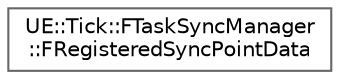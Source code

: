 digraph "Graphical Class Hierarchy"
{
 // INTERACTIVE_SVG=YES
 // LATEX_PDF_SIZE
  bgcolor="transparent";
  edge [fontname=Helvetica,fontsize=10,labelfontname=Helvetica,labelfontsize=10];
  node [fontname=Helvetica,fontsize=10,shape=box,height=0.2,width=0.4];
  rankdir="LR";
  Node0 [id="Node000000",label="UE::Tick::FTaskSyncManager\l::FRegisteredSyncPointData",height=0.2,width=0.4,color="grey40", fillcolor="white", style="filled",URL="$d0/d5b/structUE_1_1Tick_1_1FTaskSyncManager_1_1FRegisteredSyncPointData.html",tooltip=" "];
}
